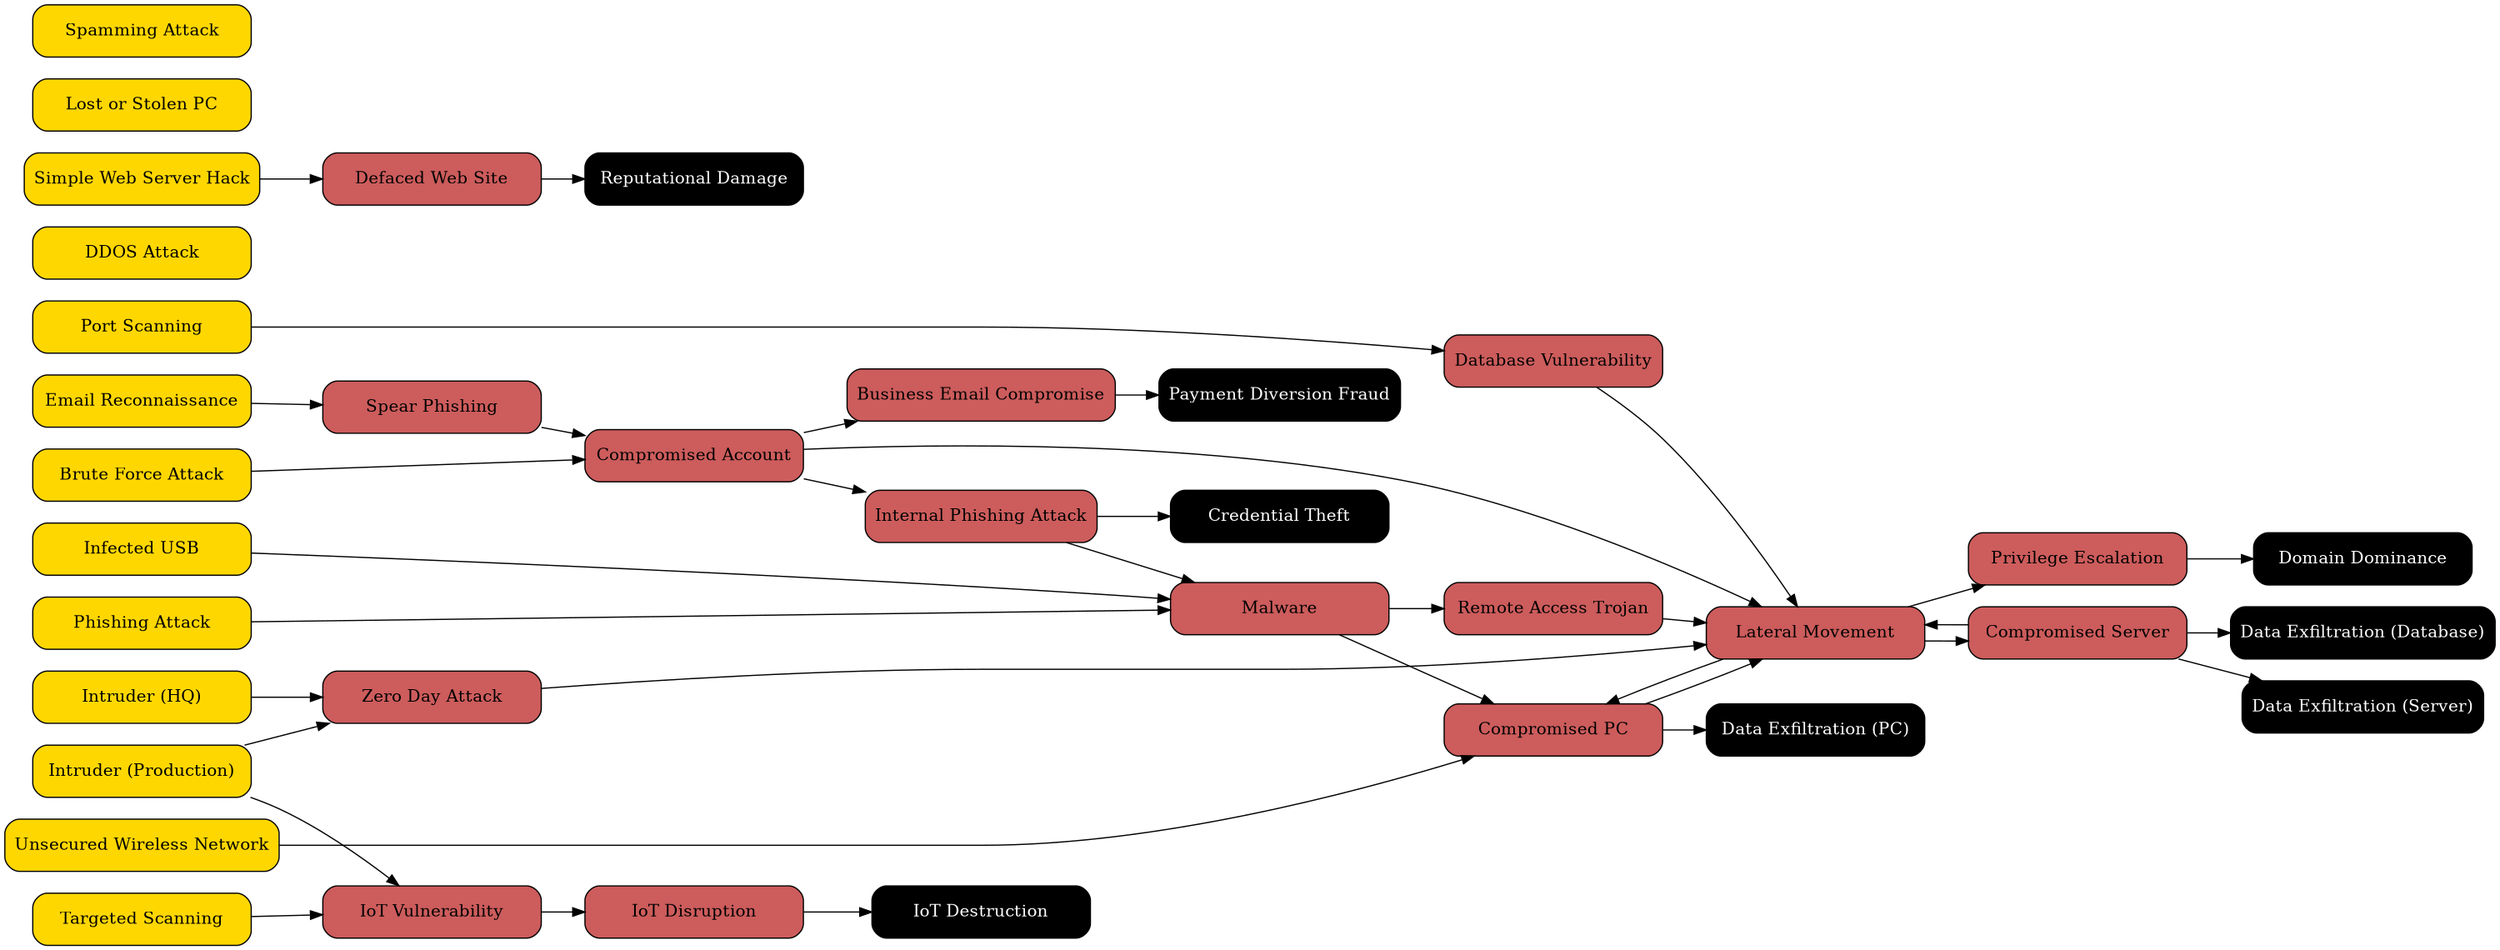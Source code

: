 digraph {
	rankdir=LR size="20,12"
	"Brute Force Attack" [label="Brute Force Attack" fillcolor=gold fixedsize=false fontcolor=black height=0.6 shape=rect style="rounded,filled" width=2.5]
	"Compromised Account" [label="Compromised Account" fillcolor=indianred fixedsize=false fontcolor=black height=0.6 shape=rect style="rounded,filled" width=2.5]
	"Business Email Compromise" [label="Business Email Compromise" fillcolor=indianred fixedsize=false fontcolor=black height=0.6 shape=rect style="rounded,filled" width=2.5]
	"Internal Phishing Attack" [label="Internal Phishing Attack" fillcolor=indianred fixedsize=false fontcolor=black height=0.6 shape=rect style="rounded,filled" width=2.5]
	"Malware" [label=Malware fillcolor=indianred fixedsize=false fontcolor=black height=0.6 shape=rect style="rounded,filled" width=2.5]
	"Compromised PC" [label="Compromised PC" fillcolor=indianred fixedsize=false fontcolor=black height=0.6 shape=rect style="rounded,filled" width=2.5]
	"Lateral Movement" [label="Lateral Movement" fillcolor=indianred fixedsize=false fontcolor=black height=0.6 shape=rect style="rounded,filled" width=2.5]
	"Privilege Escalation" [label="Privilege Escalation" fillcolor=indianred fixedsize=false fontcolor=black height=0.6 shape=rect style="rounded,filled" width=2.5]
	"Compromised Server" [label="Compromised Server" fillcolor=indianred fixedsize=false fontcolor=black height=0.6 shape=rect style="rounded,filled" width=2.5]
	"DDOS Attack" [label="DDOS Attack" fillcolor=gold fixedsize=false fontcolor=black height=0.6 shape=rect style="rounded,filled" width=2.5]
	"Defaced Web Site" [label="Defaced Web Site" fillcolor=indianred fixedsize=false fontcolor=black height=0.6 shape=rect style="rounded,filled" width=2.5]
	"Email Reconnaissance" [label="Email Reconnaissance" fillcolor=gold fixedsize=false fontcolor=black height=0.6 shape=rect style="rounded,filled" width=2.5]
	"Spear Phishing" [label="Spear Phishing" fillcolor=indianred fixedsize=false fontcolor=black height=0.6 shape=rect style="rounded,filled" width=2.5]
	"Infected USB" [label="Infected USB" fillcolor=gold fixedsize=false fontcolor=black height=0.6 shape=rect style="rounded,filled" width=2.5]
	"Intruder (HQ)" [label="Intruder (HQ)" fillcolor=gold fixedsize=false fontcolor=black height=0.6 shape=rect style="rounded,filled" width=2.5]
	"Zero Day Attack" [label="Zero Day Attack" fillcolor=indianred fixedsize=false fontcolor=black height=0.6 shape=rect style="rounded,filled" width=2.5]
	"Intruder (Production)" [label="Intruder (Production)" fillcolor=gold fixedsize=false fontcolor=black height=0.6 shape=rect style="rounded,filled" width=2.5]
	"IoT Vulnerability" [label="IoT Vulnerability" fillcolor=indianred fixedsize=false fontcolor=black height=0.6 shape=rect style="rounded,filled" width=2.5]
	"IoT Disruption" [label="IoT Disruption" fillcolor=indianred fixedsize=false fontcolor=black height=0.6 shape=rect style="rounded,filled" width=2.5]
	"Lost or Stolen PC" [label="Lost or Stolen PC" fillcolor=gold fixedsize=false fontcolor=black height=0.6 shape=rect style="rounded,filled" width=2.5]
	"Phishing Attack" [label="Phishing Attack" fillcolor=gold fixedsize=false fontcolor=black height=0.6 shape=rect style="rounded,filled" width=2.5]
	"Port Scanning" [label="Port Scanning" fillcolor=gold fixedsize=false fontcolor=black height=0.6 shape=rect style="rounded,filled" width=2.5]
	"Database Vulnerability" [label="Database Vulnerability" fillcolor=indianred fixedsize=false fontcolor=black height=0.6 shape=rect style="rounded,filled" width=2.5]
	"Simple Web Server Hack" [label="Simple Web Server Hack" fillcolor=gold fixedsize=false fontcolor=black height=0.6 shape=rect style="rounded,filled" width=2.5]
	"Spamming Attack" [label="Spamming Attack" fillcolor=gold fixedsize=false fontcolor=black height=0.6 shape=rect style="rounded,filled" width=2.5]
	"Targeted Scanning" [label="Targeted Scanning" fillcolor=gold fixedsize=false fontcolor=black height=0.6 shape=rect style="rounded,filled" width=2.5]
	"Unsecured Wireless Network" [label="Unsecured Wireless Network" fillcolor=gold fixedsize=false fontcolor=black height=0.6 shape=rect style="rounded,filled" width=2.5]
	"Reputational Damage" [label="Reputational Damage" fillcolor=black fixedsize=false fontcolor=white height=0.6 shape=rect style="rounded,filled" width=2.5]
	"Credential Theft" [label="Credential Theft" fillcolor=black fixedsize=false fontcolor=white height=0.6 shape=rect style="rounded,filled" width=2.5]
	"Payment Diversion Fraud" [label="Payment Diversion Fraud" fillcolor=black fixedsize=false fontcolor=white height=0.6 shape=rect style="rounded,filled" width=2.5]
	"IoT Destruction" [label="IoT Destruction" fillcolor=black fixedsize=false fontcolor=white height=0.6 shape=rect style="rounded,filled" width=2.5]
	"Data Exfiltration (PC)" [label="Data Exfiltration (PC)" fillcolor=black fixedsize=false fontcolor=white height=0.6 shape=rect style="rounded,filled" width=2.5]
	"Domain Dominance" [label="Domain Dominance" fillcolor=black fixedsize=false fontcolor=white height=0.6 shape=rect style="rounded,filled" width=2.5]
	"Data Exfiltration (Database)" [label="Data Exfiltration (Database)" fillcolor=black fixedsize=false fontcolor=white height=0.6 shape=rect style="rounded,filled" width=2.5]
	"Data Exfiltration (Server)" [label="Data Exfiltration (Server)" fillcolor=black fixedsize=false fontcolor=white height=0.6 shape=rect style="rounded,filled" width=2.5]
	"Remote Access Trojan"  [label="Remote Access Trojan" fillcolor=indianred fixedsize=false fontcolor=black height=0.6 shape=rect style="rounded,filled" width=2.5]
	{
		rank=same
		"Brute Force Attack"
		"DDOS Attack"
		"Email Reconnaissance"
		"Infected USB"
		"Intruder (HQ)"
		"Intruder (Production)"
		"Lost or Stolen PC"
		"Phishing Attack"
		"Port Scanning"
		"Simple Web Server Hack"
		"Spamming Attack"
		"Targeted Scanning"
		"Unsecured Wireless Network"
	}
	"Brute Force Attack" -> "Compromised Account"
	"Compromised Account" -> "Business Email Compromise"
	"Business Email Compromise" -> "Payment Diversion Fraud"
	"Compromised Account" -> "Internal Phishing Attack"
	"Internal Phishing Attack" -> "Credential Theft"
	"Internal Phishing Attack" -> "Malware"
	"Malware" -> "Compromised PC"
	"Compromised PC" -> "Lateral Movement"
	"Lateral Movement" -> "Privilege Escalation"
	"Privilege Escalation" -> "Domain Dominance"
	"Lateral Movement" -> "Compromised PC"
	"Lateral Movement" -> "Compromised Server"
	"Compromised Server" -> "Lateral Movement"
	"Compromised Server" -> "Data Exfiltration (Database)"
	"Compromised Server" -> "Data Exfiltration (Server)"
	"Compromised PC" -> "Data Exfiltration (PC)"
	"Compromised Account" -> "Lateral Movement"
	"Defaced Web Site" -> "Reputational Damage"
	"Email Reconnaissance" -> "Spear Phishing"
	"Spear Phishing" -> "Compromised Account"
	"Infected USB" -> "Malware"
	"Intruder (HQ)" -> "Zero Day Attack"
	"Zero Day Attack" -> "Lateral Movement"
	"Intruder (Production)" -> "Zero Day Attack"
	"Intruder (Production)" -> "IoT Vulnerability"
	"IoT Vulnerability" -> "IoT Disruption"
	"IoT Disruption" -> "IoT Destruction"
	"Phishing Attack" -> "Malware"
	"Port Scanning" -> "Database Vulnerability"
	"Database Vulnerability" -> "Lateral Movement"
	"Simple Web Server Hack" -> "Defaced Web Site"
	"Targeted Scanning" -> "IoT Vulnerability"
	"Unsecured Wireless Network" -> "Compromised PC"
	"Malware" -> "Remote Access Trojan"
	"Remote Access Trojan" -> "Lateral Movement"
}